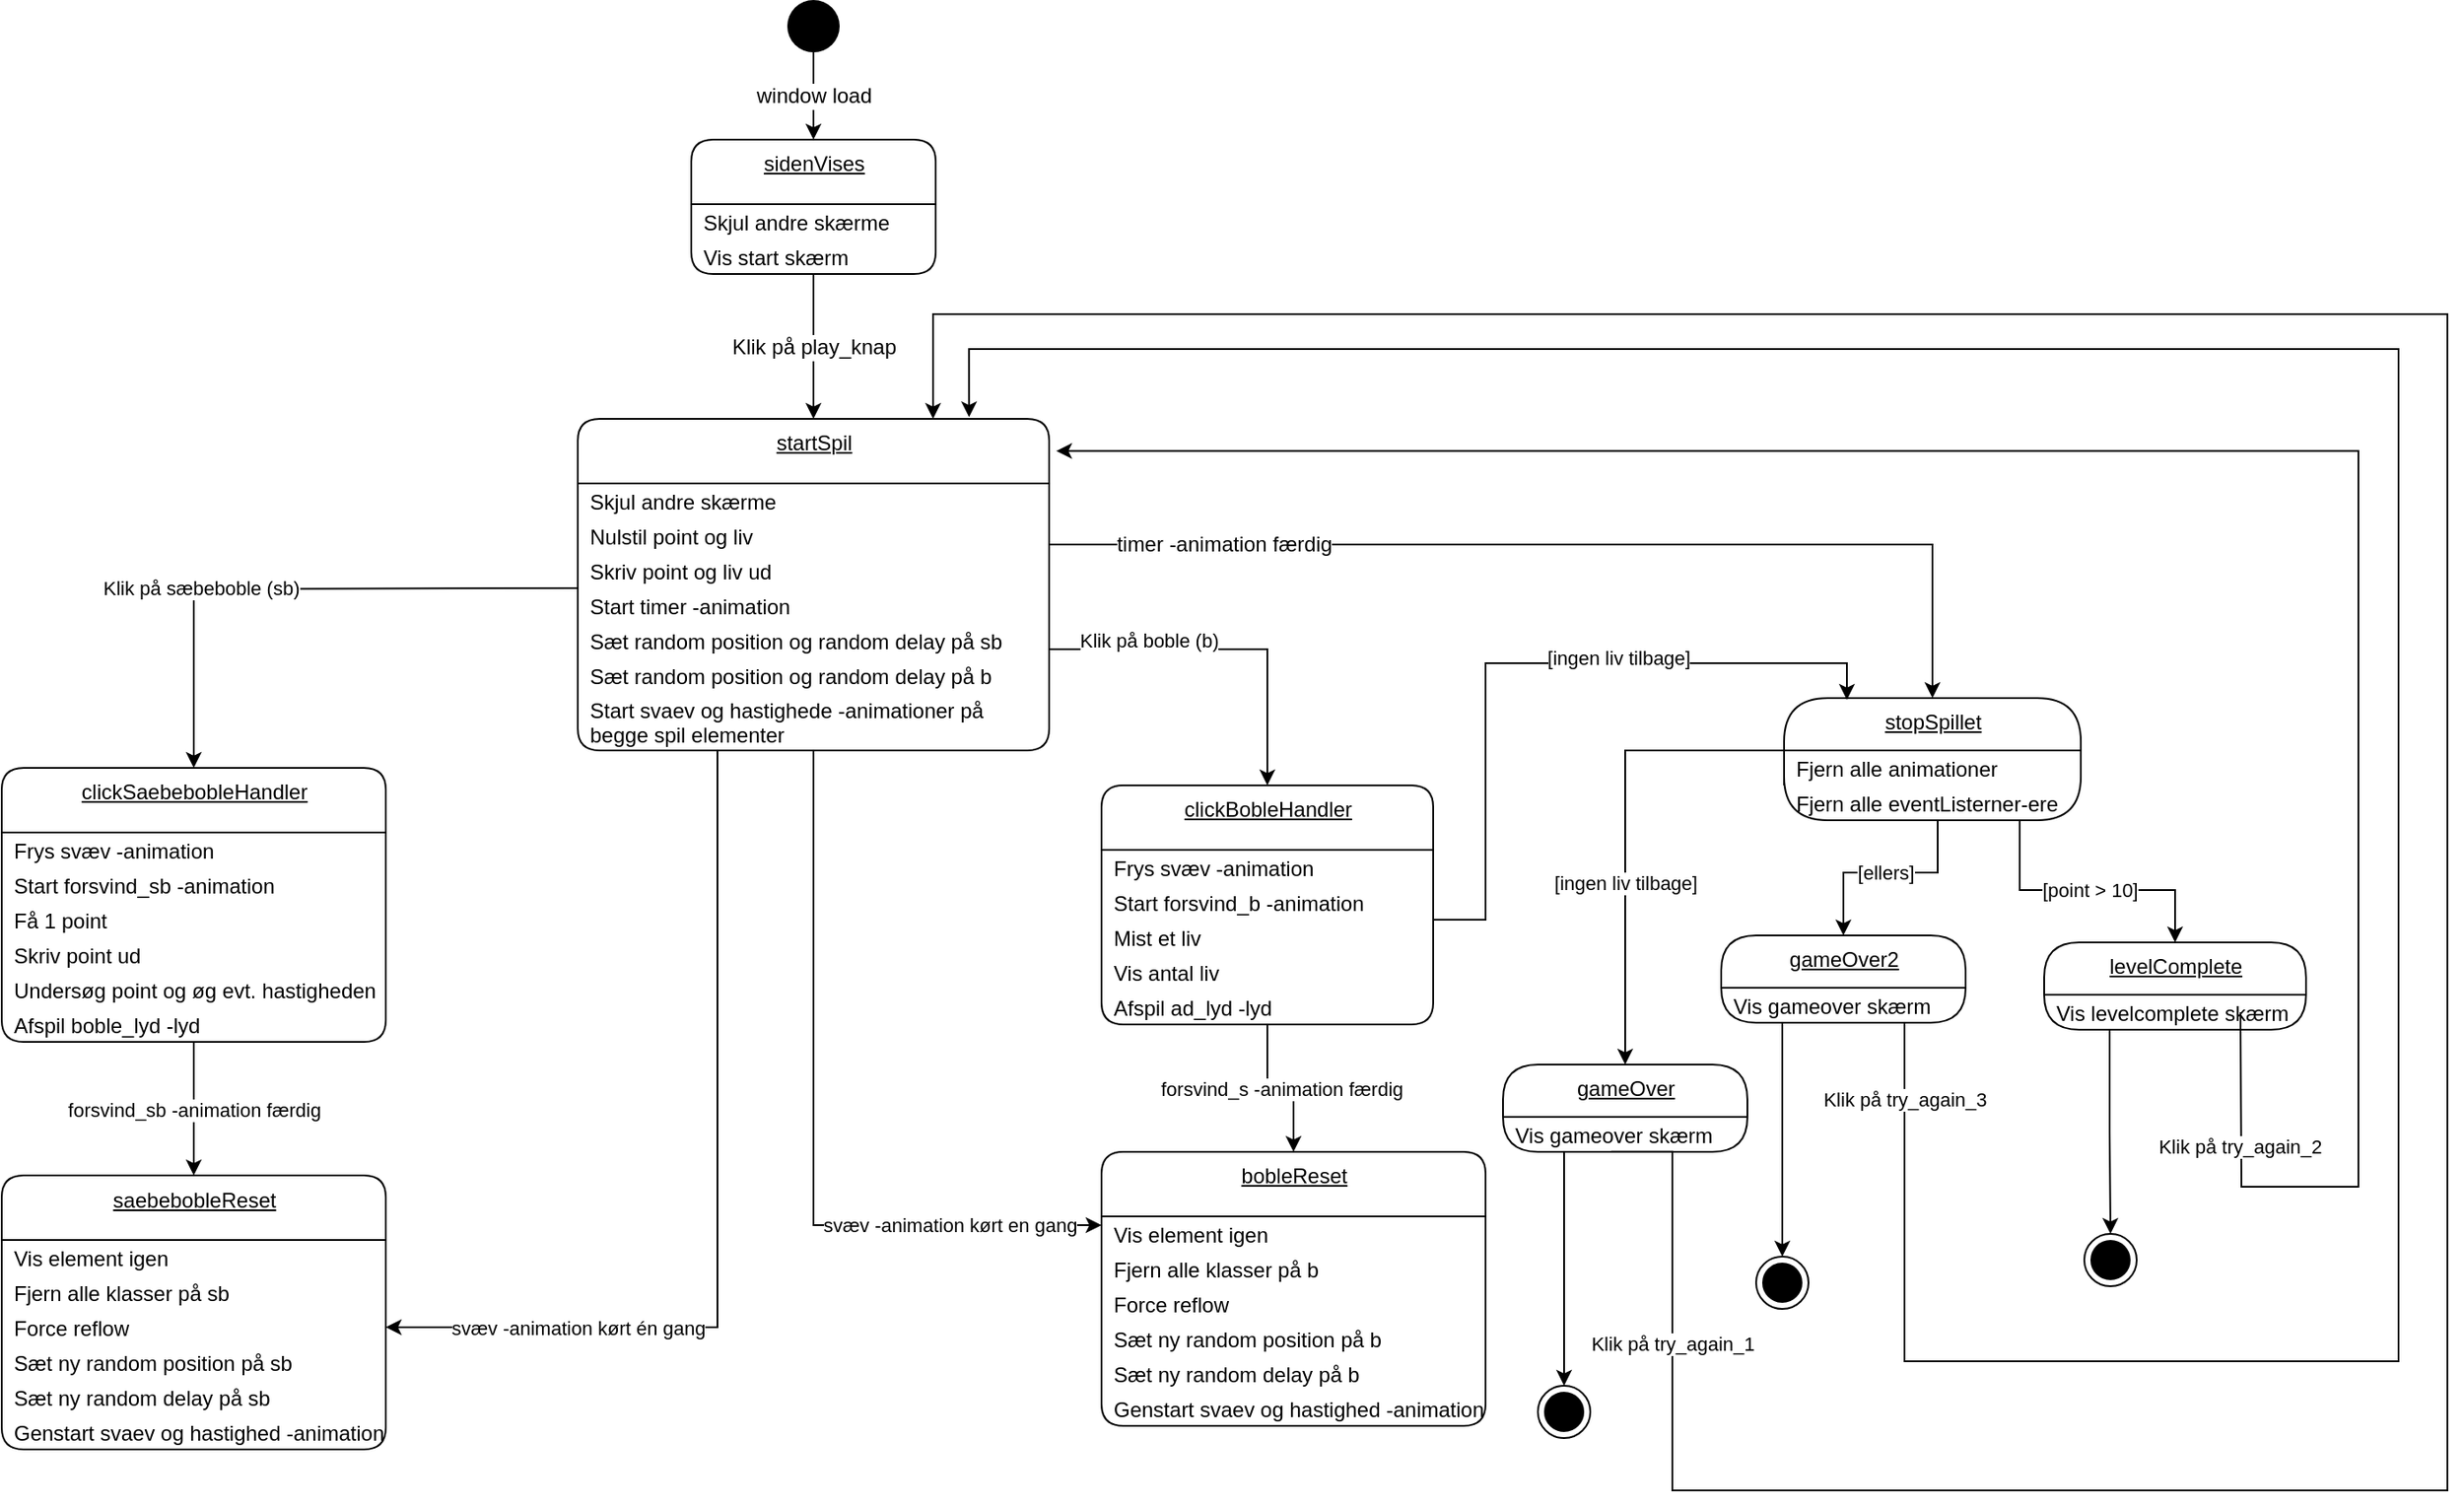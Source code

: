 <mxfile>
    <diagram id="R1hmZtS5yot7P8YxFel3" name="Page-1">
        <mxGraphModel dx="808" dy="692" grid="1" gridSize="10" guides="1" tooltips="1" connect="1" arrows="1" fold="1" page="1" pageScale="1" pageWidth="1169" pageHeight="827" math="0" shadow="0">
            <root>
                <mxCell id="0"/>
                <mxCell id="1" parent="0"/>
                <mxCell id="2" value="&lt;span style=&quot;font-size: 12px&quot;&gt;window load&lt;/span&gt;" style="edgeStyle=orthogonalEdgeStyle;rounded=0;orthogonalLoop=1;jettySize=auto;html=1;exitX=0.5;exitY=1;exitDx=0;exitDy=0;entryX=0.5;entryY=0;entryDx=0;entryDy=0;" edge="1" parent="1" source="3" target="20">
                    <mxGeometry relative="1" as="geometry">
                        <mxPoint x="540" y="260" as="targetPoint"/>
                    </mxGeometry>
                </mxCell>
                <mxCell id="3" value="" style="ellipse;fillColor=#000000;strokeColor=none;" vertex="1" parent="1">
                    <mxGeometry x="740" y="180" width="30" height="30" as="geometry"/>
                </mxCell>
                <mxCell id="4" value="startSpil" style="swimlane;fontStyle=4;align=center;verticalAlign=top;childLayout=stackLayout;horizontal=1;startSize=37;horizontalStack=0;resizeParent=1;resizeParentMax=0;resizeLast=0;collapsible=0;marginBottom=0;html=1;rounded=1;absoluteArcSize=1;arcSize=25;" vertex="1" parent="1">
                    <mxGeometry x="620" y="420" width="270" height="190" as="geometry"/>
                </mxCell>
                <mxCell id="5" value="Skjul andre skærme" style="fillColor=none;strokeColor=none;align=left;verticalAlign=middle;spacingLeft=5;" vertex="1" parent="4">
                    <mxGeometry y="37" width="270" height="20" as="geometry"/>
                </mxCell>
                <mxCell id="6" value="Nulstil point og liv" style="fillColor=none;strokeColor=none;align=left;verticalAlign=middle;spacingLeft=5;" vertex="1" parent="4">
                    <mxGeometry y="57" width="270" height="20" as="geometry"/>
                </mxCell>
                <mxCell id="7" value="Skriv point og liv ud" style="fillColor=none;strokeColor=none;align=left;verticalAlign=middle;spacingLeft=5;" vertex="1" parent="4">
                    <mxGeometry y="77" width="270" height="20" as="geometry"/>
                </mxCell>
                <mxCell id="8" value="Start timer -animation" style="fillColor=none;strokeColor=none;align=left;verticalAlign=middle;spacingLeft=5;" vertex="1" parent="4">
                    <mxGeometry y="97" width="270" height="20" as="geometry"/>
                </mxCell>
                <mxCell id="9" value="Sæt random position og random delay på sb" style="fillColor=none;strokeColor=none;align=left;verticalAlign=middle;spacingLeft=5;" vertex="1" parent="4">
                    <mxGeometry y="117" width="270" height="20" as="geometry"/>
                </mxCell>
                <mxCell id="10" value="Sæt random position og random delay på b" style="fillColor=none;strokeColor=none;align=left;verticalAlign=middle;spacingLeft=5;" vertex="1" parent="4">
                    <mxGeometry y="137" width="270" height="20" as="geometry"/>
                </mxCell>
                <mxCell id="11" value="Start svaev og hastighede -animationer på &#10;begge spil elementer" style="fillColor=none;strokeColor=none;align=left;verticalAlign=middle;spacingLeft=5;" vertex="1" parent="4">
                    <mxGeometry y="157" width="270" height="33" as="geometry"/>
                </mxCell>
                <mxCell id="12" value="&lt;span style=&quot;font-size: 12px&quot;&gt;Klik på play_knap&lt;/span&gt;" style="edgeStyle=orthogonalEdgeStyle;rounded=0;orthogonalLoop=1;jettySize=auto;html=1;exitX=0.5;exitY=1;exitDx=0;exitDy=0;entryX=0.5;entryY=0;entryDx=0;entryDy=0;" edge="1" parent="1" source="22" target="4">
                    <mxGeometry x="0.012" relative="1" as="geometry">
                        <mxPoint x="540" y="337" as="sourcePoint"/>
                        <mxPoint as="offset"/>
                    </mxGeometry>
                </mxCell>
                <mxCell id="13" value="clickSaebebobleHandler" style="swimlane;fontStyle=4;align=center;verticalAlign=top;childLayout=stackLayout;horizontal=1;startSize=37;horizontalStack=0;resizeParent=1;resizeParentMax=0;resizeLast=0;collapsible=0;marginBottom=0;html=1;rounded=1;absoluteArcSize=1;arcSize=25;" vertex="1" parent="1">
                    <mxGeometry x="290" y="620" width="220" height="157" as="geometry"/>
                </mxCell>
                <mxCell id="14" value="Frys svæv -animation " style="fillColor=none;strokeColor=none;align=left;verticalAlign=middle;spacingLeft=5;" vertex="1" parent="13">
                    <mxGeometry y="37" width="220" height="20" as="geometry"/>
                </mxCell>
                <mxCell id="15" value="Start forsvind_sb -animation" style="fillColor=none;strokeColor=none;align=left;verticalAlign=middle;spacingLeft=5;" vertex="1" parent="13">
                    <mxGeometry y="57" width="220" height="20" as="geometry"/>
                </mxCell>
                <mxCell id="16" value="Få 1 point" style="fillColor=none;strokeColor=none;align=left;verticalAlign=middle;spacingLeft=5;" vertex="1" parent="13">
                    <mxGeometry y="77" width="220" height="20" as="geometry"/>
                </mxCell>
                <mxCell id="17" value="Skriv point ud" style="fillColor=none;strokeColor=none;align=left;verticalAlign=middle;spacingLeft=5;" vertex="1" parent="13">
                    <mxGeometry y="97" width="220" height="20" as="geometry"/>
                </mxCell>
                <mxCell id="18" value="Undersøg point og øg evt. hastigheden" style="fillColor=none;strokeColor=none;align=left;verticalAlign=middle;spacingLeft=5;" vertex="1" parent="13">
                    <mxGeometry y="117" width="220" height="20" as="geometry"/>
                </mxCell>
                <mxCell id="19" value="Afspil boble_lyd -lyd" style="fillColor=none;strokeColor=none;align=left;verticalAlign=middle;spacingLeft=5;" vertex="1" parent="13">
                    <mxGeometry y="137" width="220" height="20" as="geometry"/>
                </mxCell>
                <mxCell id="20" value="sidenVises" style="swimlane;fontStyle=4;align=center;verticalAlign=top;childLayout=stackLayout;horizontal=1;startSize=37;horizontalStack=0;resizeParent=1;resizeParentMax=0;resizeLast=0;collapsible=0;marginBottom=0;html=1;rounded=1;absoluteArcSize=1;arcSize=25;" vertex="1" parent="1">
                    <mxGeometry x="685" y="260" width="140" height="77" as="geometry"/>
                </mxCell>
                <mxCell id="21" value="Skjul andre skærme" style="fillColor=none;strokeColor=none;align=left;verticalAlign=middle;spacingLeft=5;" vertex="1" parent="20">
                    <mxGeometry y="37" width="140" height="20" as="geometry"/>
                </mxCell>
                <mxCell id="22" value="Vis start skærm" style="fillColor=none;strokeColor=none;align=left;verticalAlign=middle;spacingLeft=5;" vertex="1" parent="20">
                    <mxGeometry y="57" width="140" height="20" as="geometry"/>
                </mxCell>
                <mxCell id="23" value="saebebobleReset" style="swimlane;fontStyle=4;align=center;verticalAlign=top;childLayout=stackLayout;horizontal=1;startSize=37;horizontalStack=0;resizeParent=1;resizeParentMax=0;resizeLast=0;collapsible=0;marginBottom=0;html=1;rounded=1;absoluteArcSize=1;arcSize=25;" vertex="1" parent="1">
                    <mxGeometry x="290" y="853.5" width="220" height="157" as="geometry"/>
                </mxCell>
                <mxCell id="24" value="Vis element igen" style="fillColor=none;strokeColor=none;align=left;verticalAlign=middle;spacingLeft=5;" vertex="1" parent="23">
                    <mxGeometry y="37" width="220" height="20" as="geometry"/>
                </mxCell>
                <mxCell id="25" value="Fjern alle klasser på sb" style="fillColor=none;strokeColor=none;align=left;verticalAlign=middle;spacingLeft=5;" vertex="1" parent="23">
                    <mxGeometry y="57" width="220" height="20" as="geometry"/>
                </mxCell>
                <mxCell id="26" value="Force reflow" style="fillColor=none;strokeColor=none;align=left;verticalAlign=middle;spacingLeft=5;" vertex="1" parent="23">
                    <mxGeometry y="77" width="220" height="20" as="geometry"/>
                </mxCell>
                <mxCell id="27" value="Sæt ny random position på sb" style="fillColor=none;strokeColor=none;align=left;verticalAlign=middle;spacingLeft=5;" vertex="1" parent="23">
                    <mxGeometry y="97" width="220" height="20" as="geometry"/>
                </mxCell>
                <mxCell id="28" value="Sæt ny random delay på sb" style="fillColor=none;strokeColor=none;align=left;verticalAlign=middle;spacingLeft=5;" vertex="1" parent="23">
                    <mxGeometry y="117" width="220" height="20" as="geometry"/>
                </mxCell>
                <mxCell id="29" value="Genstart svaev og hastighed -animation" style="fillColor=none;strokeColor=none;align=left;verticalAlign=middle;spacingLeft=5;" vertex="1" parent="23">
                    <mxGeometry y="137" width="220" height="20" as="geometry"/>
                </mxCell>
                <mxCell id="30" value="forsvind_sb -animation færdig" style="edgeStyle=orthogonalEdgeStyle;rounded=0;orthogonalLoop=1;jettySize=auto;html=1;exitX=0.5;exitY=1;exitDx=0;exitDy=0;entryX=0.5;entryY=0;entryDx=0;entryDy=0;" edge="1" parent="1" source="13" target="23">
                    <mxGeometry relative="1" as="geometry">
                        <mxPoint x="385" y="737" as="sourcePoint"/>
                    </mxGeometry>
                </mxCell>
                <mxCell id="31" value="Klik på sæbeboble (sb)" style="edgeStyle=orthogonalEdgeStyle;rounded=0;orthogonalLoop=1;jettySize=auto;html=1;exitX=0;exitY=0;exitDx=0;exitDy=0;entryX=0.5;entryY=0;entryDx=0;entryDy=0;" edge="1" parent="1" target="13">
                    <mxGeometry x="0.334" relative="1" as="geometry">
                        <mxPoint x="-1" as="offset"/>
                        <mxPoint x="620" y="517" as="sourcePoint"/>
                    </mxGeometry>
                </mxCell>
                <mxCell id="32" value="svæv -animation kørt én gang" style="edgeStyle=orthogonalEdgeStyle;rounded=0;orthogonalLoop=1;jettySize=auto;html=1;entryX=1;entryY=0.5;entryDx=0;entryDy=0;" edge="1" parent="1" target="26">
                    <mxGeometry x="0.577" relative="1" as="geometry">
                        <Array as="points">
                            <mxPoint x="700" y="940"/>
                        </Array>
                        <mxPoint as="offset"/>
                        <mxPoint x="700" y="610" as="sourcePoint"/>
                        <mxPoint x="480.0" y="917.5" as="targetPoint"/>
                    </mxGeometry>
                </mxCell>
                <mxCell id="33" value="clickBobleHandler" style="swimlane;fontStyle=4;align=center;verticalAlign=top;childLayout=stackLayout;horizontal=1;startSize=37;horizontalStack=0;resizeParent=1;resizeParentMax=0;resizeLast=0;collapsible=0;marginBottom=0;html=1;rounded=1;absoluteArcSize=1;arcSize=25;" vertex="1" parent="1">
                    <mxGeometry x="920" y="630" width="190" height="137" as="geometry"/>
                </mxCell>
                <mxCell id="34" value="Frys svæv -animation " style="fillColor=none;strokeColor=none;align=left;verticalAlign=middle;spacingLeft=5;" vertex="1" parent="33">
                    <mxGeometry y="37" width="190" height="20" as="geometry"/>
                </mxCell>
                <mxCell id="35" value="Start forsvind_b -animation" style="fillColor=none;strokeColor=none;align=left;verticalAlign=middle;spacingLeft=5;" vertex="1" parent="33">
                    <mxGeometry y="57" width="190" height="20" as="geometry"/>
                </mxCell>
                <mxCell id="36" value="Mist et liv" style="fillColor=none;strokeColor=none;align=left;verticalAlign=middle;spacingLeft=5;" vertex="1" parent="33">
                    <mxGeometry y="77" width="190" height="20" as="geometry"/>
                </mxCell>
                <mxCell id="37" value="Vis antal liv" style="fillColor=none;strokeColor=none;align=left;verticalAlign=middle;spacingLeft=5;" vertex="1" parent="33">
                    <mxGeometry y="97" width="190" height="20" as="geometry"/>
                </mxCell>
                <mxCell id="38" value="Afspil ad_lyd -lyd" style="fillColor=none;strokeColor=none;align=left;verticalAlign=middle;spacingLeft=5;" vertex="1" parent="33">
                    <mxGeometry y="117" width="190" height="20" as="geometry"/>
                </mxCell>
                <mxCell id="39" value="bobleReset" style="swimlane;fontStyle=4;align=center;verticalAlign=top;childLayout=stackLayout;horizontal=1;startSize=37;horizontalStack=0;resizeParent=1;resizeParentMax=0;resizeLast=0;collapsible=0;marginBottom=0;html=1;rounded=1;absoluteArcSize=1;arcSize=25;" vertex="1" parent="1">
                    <mxGeometry x="920" y="840" width="220" height="157" as="geometry"/>
                </mxCell>
                <mxCell id="40" value="Vis element igen" style="fillColor=none;strokeColor=none;align=left;verticalAlign=middle;spacingLeft=5;" vertex="1" parent="39">
                    <mxGeometry y="37" width="220" height="20" as="geometry"/>
                </mxCell>
                <mxCell id="41" value="Fjern alle klasser på b" style="fillColor=none;strokeColor=none;align=left;verticalAlign=middle;spacingLeft=5;" vertex="1" parent="39">
                    <mxGeometry y="57" width="220" height="20" as="geometry"/>
                </mxCell>
                <mxCell id="42" value="Force reflow" style="fillColor=none;strokeColor=none;align=left;verticalAlign=middle;spacingLeft=5;" vertex="1" parent="39">
                    <mxGeometry y="77" width="220" height="20" as="geometry"/>
                </mxCell>
                <mxCell id="43" value="Sæt ny random position på b" style="fillColor=none;strokeColor=none;align=left;verticalAlign=middle;spacingLeft=5;" vertex="1" parent="39">
                    <mxGeometry y="97" width="220" height="20" as="geometry"/>
                </mxCell>
                <mxCell id="44" value="Sæt ny random delay på b" style="fillColor=none;strokeColor=none;align=left;verticalAlign=middle;spacingLeft=5;" vertex="1" parent="39">
                    <mxGeometry y="117" width="220" height="20" as="geometry"/>
                </mxCell>
                <mxCell id="45" value="Genstart svaev og hastighed -animation" style="fillColor=none;strokeColor=none;align=left;verticalAlign=middle;spacingLeft=5;" vertex="1" parent="39">
                    <mxGeometry y="137" width="220" height="20" as="geometry"/>
                </mxCell>
                <mxCell id="46" value="forsvind_s -animation færdig" style="edgeStyle=orthogonalEdgeStyle;rounded=0;orthogonalLoop=1;jettySize=auto;html=1;exitX=0.5;exitY=1;exitDx=0;exitDy=0;entryX=0.5;entryY=0;entryDx=0;entryDy=0;" edge="1" parent="1" source="33" target="39">
                    <mxGeometry x="0.006" relative="1" as="geometry">
                        <mxPoint x="1015" y="787" as="sourcePoint"/>
                        <mxPoint as="offset"/>
                    </mxGeometry>
                </mxCell>
                <mxCell id="47" value="Klik på boble (b)" style="edgeStyle=orthogonalEdgeStyle;rounded=0;orthogonalLoop=1;jettySize=auto;html=1;exitX=1;exitY=0.75;exitDx=0;exitDy=0;entryX=0.5;entryY=0;entryDx=0;entryDy=0;" edge="1" parent="1" source="9" target="33">
                    <mxGeometry x="-0.437" y="5" relative="1" as="geometry">
                        <mxPoint as="offset"/>
                    </mxGeometry>
                </mxCell>
                <mxCell id="48" value="svæv -animation kørt en gang" style="edgeStyle=orthogonalEdgeStyle;rounded=0;orthogonalLoop=1;jettySize=auto;html=1;exitX=0.5;exitY=1;exitDx=0;exitDy=0;entryX=0;entryY=0.25;entryDx=0;entryDy=0;" edge="1" parent="1" source="11">
                    <mxGeometry x="0.599" relative="1" as="geometry">
                        <mxPoint x="774.17" y="617.26" as="sourcePoint"/>
                        <mxPoint x="920" y="882" as="targetPoint"/>
                        <Array as="points">
                            <mxPoint x="755" y="882"/>
                        </Array>
                        <mxPoint as="offset"/>
                    </mxGeometry>
                </mxCell>
                <mxCell id="49" value="&lt;span style=&quot;font-size: 12px&quot;&gt;timer -animation færdig&lt;/span&gt;" style="edgeStyle=orthogonalEdgeStyle;rounded=0;orthogonalLoop=1;jettySize=auto;html=1;entryX=0.5;entryY=0;entryDx=0;entryDy=0;exitX=1;exitY=0.75;exitDx=0;exitDy=0;" edge="1" parent="1" source="6" target="50">
                    <mxGeometry x="-0.665" relative="1" as="geometry">
                        <mxPoint x="1020.0" y="300" as="sourcePoint"/>
                        <mxPoint x="1045" y="267" as="targetPoint"/>
                        <mxPoint as="offset"/>
                    </mxGeometry>
                </mxCell>
                <mxCell id="50" value="stopSpillet" style="swimlane;fontStyle=4;align=center;verticalAlign=top;childLayout=stackLayout;horizontal=1;startSize=30;horizontalStack=0;resizeParent=1;resizeParentMax=0;resizeLast=0;collapsible=0;marginBottom=0;html=1;rounded=1;absoluteArcSize=1;arcSize=50;" vertex="1" parent="1">
                    <mxGeometry x="1311" y="580" width="170" height="70" as="geometry"/>
                </mxCell>
                <mxCell id="51" value="Fjern alle animationer" style="fillColor=none;strokeColor=none;align=left;verticalAlign=middle;spacingLeft=5;" vertex="1" parent="50">
                    <mxGeometry y="30" width="170" height="20" as="geometry"/>
                </mxCell>
                <mxCell id="52" value="Fjern alle eventListerner-ere" style="fillColor=none;strokeColor=none;align=left;verticalAlign=middle;spacingLeft=5;" vertex="1" parent="50">
                    <mxGeometry y="50" width="170" height="20" as="geometry"/>
                </mxCell>
                <mxCell id="53" value="[point &amp;gt; 10]" style="edgeStyle=orthogonalEdgeStyle;rounded=0;orthogonalLoop=1;jettySize=auto;html=1;exitX=0.5;exitY=1;exitDx=0;exitDy=0;entryX=0.5;entryY=0;entryDx=0;entryDy=0;" edge="1" parent="1" target="54">
                    <mxGeometry x="0.0" relative="1" as="geometry">
                        <mxPoint x="1549.984" y="710" as="targetPoint"/>
                        <Array as="points">
                            <mxPoint x="1446" y="690"/>
                            <mxPoint x="1535" y="690"/>
                        </Array>
                        <mxPoint as="offset"/>
                        <mxPoint x="1446" y="650" as="sourcePoint"/>
                    </mxGeometry>
                </mxCell>
                <mxCell id="54" value="levelComplete" style="swimlane;fontStyle=4;align=center;verticalAlign=top;childLayout=stackLayout;horizontal=1;startSize=30;horizontalStack=0;resizeParent=1;resizeParentMax=0;resizeLast=0;collapsible=0;marginBottom=0;html=1;rounded=1;absoluteArcSize=1;arcSize=92;" vertex="1" parent="1">
                    <mxGeometry x="1460" y="720" width="150" height="50" as="geometry"/>
                </mxCell>
                <mxCell id="55" value="Vis levelcomplete skærm" style="fillColor=none;strokeColor=none;align=left;verticalAlign=middle;spacingLeft=5;" vertex="1" parent="54">
                    <mxGeometry y="30" width="150" height="20" as="geometry"/>
                </mxCell>
                <mxCell id="56" style="edgeStyle=orthogonalEdgeStyle;rounded=0;orthogonalLoop=1;jettySize=auto;html=1;exitX=0.25;exitY=1;exitDx=0;exitDy=0;entryX=0.5;entryY=0;entryDx=0;entryDy=0;" edge="1" parent="1" source="55" target="63">
                    <mxGeometry relative="1" as="geometry">
                        <mxPoint x="1465" y="800" as="targetPoint"/>
                    </mxGeometry>
                </mxCell>
                <mxCell id="57" value="gameOver2" style="swimlane;fontStyle=4;align=center;verticalAlign=top;childLayout=stackLayout;horizontal=1;startSize=30;horizontalStack=0;resizeParent=1;resizeParentMax=0;resizeLast=0;collapsible=0;marginBottom=0;html=1;rounded=1;absoluteArcSize=1;arcSize=92;" vertex="1" parent="1">
                    <mxGeometry x="1275" y="716" width="140" height="50" as="geometry"/>
                </mxCell>
                <mxCell id="58" value="Vis gameover skærm" style="fillColor=none;strokeColor=none;align=left;verticalAlign=middle;spacingLeft=5;" vertex="1" parent="57">
                    <mxGeometry y="30" width="140" height="20" as="geometry"/>
                </mxCell>
                <mxCell id="59" value="[ellers]" style="edgeStyle=orthogonalEdgeStyle;rounded=0;orthogonalLoop=1;jettySize=auto;html=1;exitX=0.5;exitY=1;exitDx=0;exitDy=0;entryX=0.5;entryY=0;entryDx=0;entryDy=0;" edge="1" parent="1" target="57">
                    <mxGeometry relative="1" as="geometry">
                        <mxPoint x="1257" y="716" as="targetPoint"/>
                        <Array as="points">
                            <mxPoint x="1399" y="680"/>
                            <mxPoint x="1345" y="680"/>
                        </Array>
                        <mxPoint x="1399" y="650" as="sourcePoint"/>
                        <mxPoint as="offset"/>
                    </mxGeometry>
                </mxCell>
                <mxCell id="60" style="edgeStyle=orthogonalEdgeStyle;rounded=0;orthogonalLoop=1;jettySize=auto;html=1;exitX=0;exitY=0;exitDx=0;exitDy=0;entryX=0.5;entryY=0;entryDx=0;entryDy=0;" edge="1" parent="1" source="52" target="69">
                    <mxGeometry relative="1" as="geometry">
                        <mxPoint x="1215" y="700" as="targetPoint"/>
                    </mxGeometry>
                </mxCell>
                <mxCell id="61" value="[ingen liv tilbage]" style="edgeLabel;html=1;align=center;verticalAlign=middle;resizable=0;points=[];" vertex="1" connectable="0" parent="60">
                    <mxGeometry x="0.285" relative="1" as="geometry">
                        <mxPoint as="offset"/>
                    </mxGeometry>
                </mxCell>
                <mxCell id="62" value="" style="ellipse;html=1;shape=endState;fillColor=#000000;strokeColor=#000000;" vertex="1" parent="1">
                    <mxGeometry x="1295" y="900" width="30" height="30" as="geometry"/>
                </mxCell>
                <mxCell id="63" value="" style="ellipse;html=1;shape=endState;fillColor=#000000;strokeColor=#000000;" vertex="1" parent="1">
                    <mxGeometry x="1483" y="887" width="30" height="30" as="geometry"/>
                </mxCell>
                <mxCell id="64" value="Klik på try_again_3" style="edgeStyle=orthogonalEdgeStyle;rounded=0;orthogonalLoop=1;jettySize=auto;html=1;entryX=0.819;entryY=-0.005;entryDx=0;entryDy=0;entryPerimeter=0;exitX=0.5;exitY=1;exitDx=0;exitDy=0;" edge="1" parent="1" source="58">
                    <mxGeometry x="-0.919" relative="1" as="geometry">
                        <mxPoint x="844.13" y="419.05" as="targetPoint"/>
                        <Array as="points">
                            <mxPoint x="1380" y="766"/>
                            <mxPoint x="1380" y="960"/>
                            <mxPoint x="1663" y="960"/>
                            <mxPoint x="1663" y="380"/>
                            <mxPoint x="844" y="380"/>
                        </Array>
                        <mxPoint as="offset"/>
                        <mxPoint x="1350" y="780" as="sourcePoint"/>
                    </mxGeometry>
                </mxCell>
                <mxCell id="65" value="Klik på try_again_2" style="edgeStyle=orthogonalEdgeStyle;rounded=0;orthogonalLoop=1;jettySize=auto;html=1;exitX=0.75;exitY=1;exitDx=0;exitDy=0;entryX=1.015;entryY=0.097;entryDx=0;entryDy=0;entryPerimeter=0;" edge="1" parent="1">
                    <mxGeometry x="-0.885" y="-1" relative="1" as="geometry">
                        <mxPoint x="894.05" y="438.43" as="targetPoint"/>
                        <Array as="points">
                            <mxPoint x="1573" y="770"/>
                            <mxPoint x="1573" y="770"/>
                            <mxPoint x="1573" y="860"/>
                            <mxPoint x="1640" y="860"/>
                            <mxPoint x="1640" y="438"/>
                        </Array>
                        <mxPoint as="offset"/>
                        <mxPoint x="1572.5" y="760" as="sourcePoint"/>
                    </mxGeometry>
                </mxCell>
                <mxCell id="66" style="edgeStyle=orthogonalEdgeStyle;rounded=0;orthogonalLoop=1;jettySize=auto;html=1;entryX=0.5;entryY=0;entryDx=0;entryDy=0;exitX=0.25;exitY=1;exitDx=0;exitDy=0;" edge="1" parent="1" source="58" target="62">
                    <mxGeometry relative="1" as="geometry">
                        <mxPoint x="1215" y="770" as="sourcePoint"/>
                        <Array as="points">
                            <mxPoint x="1310" y="887"/>
                        </Array>
                    </mxGeometry>
                </mxCell>
                <mxCell id="67" style="edgeStyle=orthogonalEdgeStyle;rounded=0;orthogonalLoop=1;jettySize=auto;html=1;exitX=1;exitY=0.5;exitDx=0;exitDy=0;entryX=0.213;entryY=0.014;entryDx=0;entryDy=0;entryPerimeter=0;" edge="1" parent="1" source="36" target="50">
                    <mxGeometry relative="1" as="geometry">
                        <Array as="points">
                            <mxPoint x="1110" y="707"/>
                            <mxPoint x="1140" y="707"/>
                            <mxPoint x="1140" y="560"/>
                            <mxPoint x="1347" y="560"/>
                            <mxPoint x="1347" y="581"/>
                        </Array>
                    </mxGeometry>
                </mxCell>
                <mxCell id="68" value="[ingen liv tilbage]" style="edgeLabel;html=1;align=center;verticalAlign=middle;resizable=0;points=[];" vertex="1" connectable="0" parent="67">
                    <mxGeometry x="-0.001" y="1" relative="1" as="geometry">
                        <mxPoint x="55" y="-2" as="offset"/>
                    </mxGeometry>
                </mxCell>
                <mxCell id="69" value="gameOver" style="swimlane;fontStyle=4;align=center;verticalAlign=top;childLayout=stackLayout;horizontal=1;startSize=30;horizontalStack=0;resizeParent=1;resizeParentMax=0;resizeLast=0;collapsible=0;marginBottom=0;html=1;rounded=1;absoluteArcSize=1;arcSize=92;" vertex="1" parent="1">
                    <mxGeometry x="1150" y="790" width="140" height="50" as="geometry"/>
                </mxCell>
                <mxCell id="70" value="Vis gameover skærm" style="fillColor=none;strokeColor=none;align=left;verticalAlign=middle;spacingLeft=5;" vertex="1" parent="69">
                    <mxGeometry y="30" width="140" height="20" as="geometry"/>
                </mxCell>
                <mxCell id="71" value="" style="ellipse;html=1;shape=endState;fillColor=#000000;strokeColor=#000000;" vertex="1" parent="1">
                    <mxGeometry x="1170" y="974" width="30" height="30" as="geometry"/>
                </mxCell>
                <mxCell id="72" style="edgeStyle=orthogonalEdgeStyle;rounded=0;orthogonalLoop=1;jettySize=auto;html=1;entryX=0.5;entryY=0;entryDx=0;entryDy=0;exitX=0.25;exitY=1;exitDx=0;exitDy=0;" edge="1" parent="1" target="71">
                    <mxGeometry relative="1" as="geometry">
                        <mxPoint x="1185" y="840" as="sourcePoint"/>
                        <Array as="points">
                            <mxPoint x="1185" y="961"/>
                        </Array>
                    </mxGeometry>
                </mxCell>
                <mxCell id="73" value="Klik på try_again_1" style="edgeStyle=orthogonalEdgeStyle;rounded=0;orthogonalLoop=1;jettySize=auto;html=1;entryX=0.75;entryY=0;entryDx=0;entryDy=0;exitX=0.5;exitY=1;exitDx=0;exitDy=0;" edge="1" parent="1">
                    <mxGeometry x="-0.872" relative="1" as="geometry">
                        <mxPoint x="823.5" y="420" as="targetPoint"/>
                        <Array as="points">
                            <mxPoint x="1247" y="840"/>
                            <mxPoint x="1247" y="1034"/>
                            <mxPoint x="1691" y="1034"/>
                            <mxPoint x="1691" y="360"/>
                            <mxPoint x="824" y="360"/>
                        </Array>
                        <mxPoint as="offset"/>
                        <mxPoint x="1211.93" y="839.93" as="sourcePoint"/>
                    </mxGeometry>
                </mxCell>
            </root>
        </mxGraphModel>
    </diagram>
</mxfile>